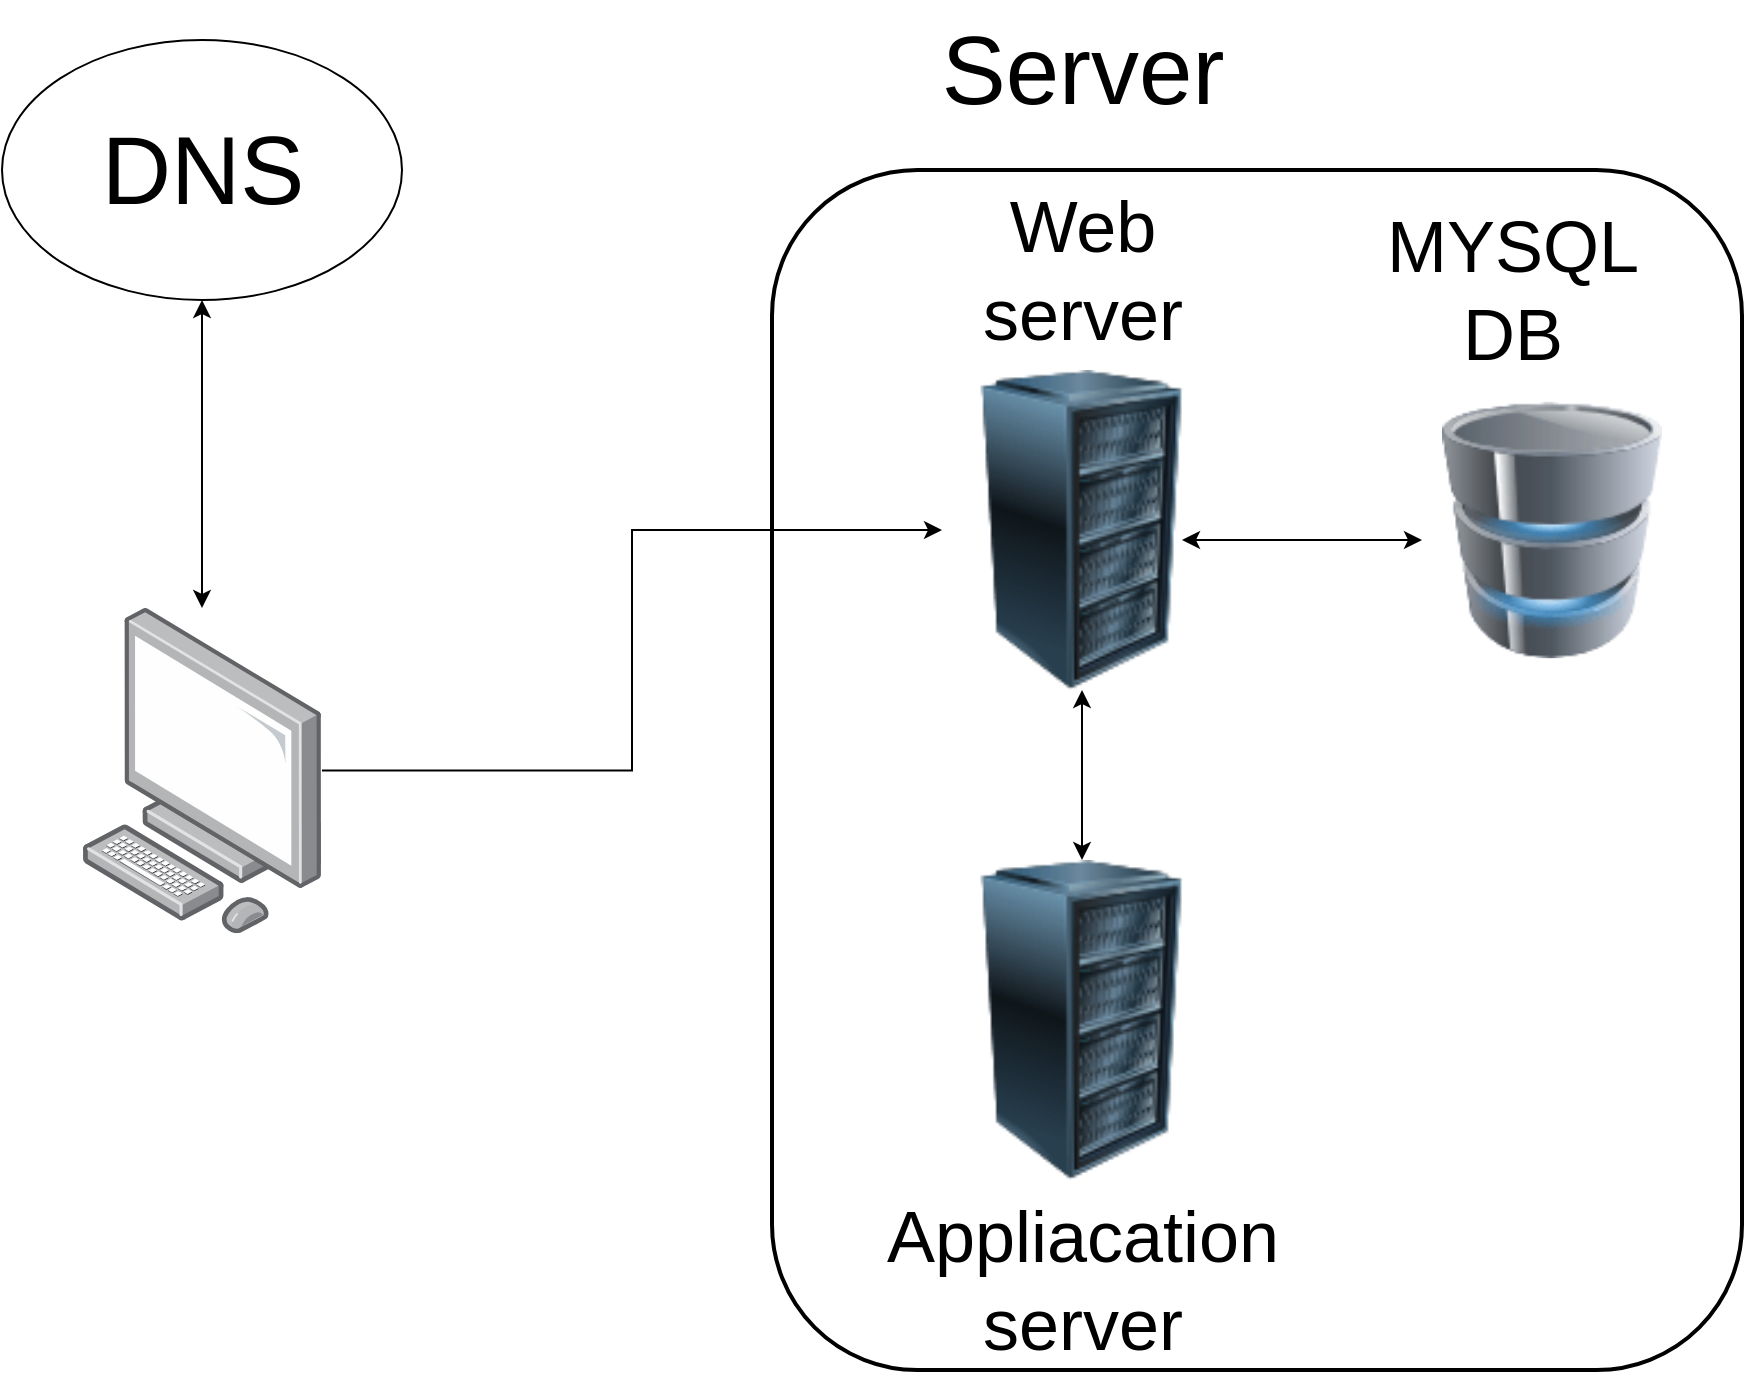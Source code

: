 <mxfile version="21.7.2" type="github">
  <diagram name="Page-1" id="822b0af5-4adb-64df-f703-e8dfc1f81529">
    <mxGraphModel dx="2200" dy="1195" grid="1" gridSize="10" guides="1" tooltips="1" connect="1" arrows="1" fold="1" page="1" pageScale="1" pageWidth="1100" pageHeight="850" background="none" math="0" shadow="0">
      <root>
        <mxCell id="0" />
        <mxCell id="1" parent="0" />
        <mxCell id="t5K60pOXcwjWEz2N4Qyh-13" style="edgeStyle=orthogonalEdgeStyle;rounded=0;orthogonalLoop=1;jettySize=auto;html=1;entryX=0;entryY=0.5;entryDx=0;entryDy=0;" edge="1" parent="1" source="t5K60pOXcwjWEz2N4Qyh-1" target="t5K60pOXcwjWEz2N4Qyh-2">
          <mxGeometry relative="1" as="geometry" />
        </mxCell>
        <mxCell id="t5K60pOXcwjWEz2N4Qyh-1" value="" style="image;points=[];aspect=fixed;html=1;align=center;shadow=0;dashed=0;image=img/lib/allied_telesis/computer_and_terminals/Personal_Computer.svg;" vertex="1" parent="1">
          <mxGeometry x="50" y="344" width="120" height="162.63" as="geometry" />
        </mxCell>
        <mxCell id="t5K60pOXcwjWEz2N4Qyh-2" value="" style="image;html=1;image=img/lib/clip_art/computers/Server_Rack_128x128.png" vertex="1" parent="1">
          <mxGeometry x="480" y="225" width="140" height="160" as="geometry" />
        </mxCell>
        <mxCell id="t5K60pOXcwjWEz2N4Qyh-4" value="" style="image;html=1;image=img/lib/clip_art/computers/Server_Rack_128x128.png" vertex="1" parent="1">
          <mxGeometry x="480" y="470" width="140" height="160" as="geometry" />
        </mxCell>
        <mxCell id="t5K60pOXcwjWEz2N4Qyh-5" value="" style="rounded=1;whiteSpace=wrap;html=1;fillColor=none;strokeColor=#000000;strokeWidth=2;" vertex="1" parent="1">
          <mxGeometry x="395" y="125" width="485" height="600" as="geometry" />
        </mxCell>
        <mxCell id="t5K60pOXcwjWEz2N4Qyh-6" value="" style="ellipse;whiteSpace=wrap;html=1;" vertex="1" parent="1">
          <mxGeometry x="10" y="60" width="200" height="130" as="geometry" />
        </mxCell>
        <mxCell id="t5K60pOXcwjWEz2N4Qyh-7" value="&lt;font style=&quot;font-size: 48px;&quot;&gt;Server&lt;/font&gt;" style="text;html=1;align=center;verticalAlign=middle;resizable=0;points=[];autosize=1;strokeColor=none;fillColor=none;" vertex="1" parent="1">
          <mxGeometry x="470" y="40" width="160" height="70" as="geometry" />
        </mxCell>
        <mxCell id="t5K60pOXcwjWEz2N4Qyh-9" value="&lt;font style=&quot;&quot;&gt;&lt;font style=&quot;font-size: 36px;&quot;&gt;Web&lt;br&gt;server&lt;/font&gt;&lt;br&gt;&lt;/font&gt;" style="text;html=1;align=center;verticalAlign=middle;resizable=0;points=[];autosize=1;strokeColor=none;fillColor=none;" vertex="1" parent="1">
          <mxGeometry x="490" y="125" width="120" height="100" as="geometry" />
        </mxCell>
        <mxCell id="t5K60pOXcwjWEz2N4Qyh-10" value="&lt;font style=&quot;&quot;&gt;&lt;font style=&quot;font-size: 36px;&quot;&gt;Appliacation&lt;br&gt;server&lt;/font&gt;&lt;br&gt;&lt;/font&gt;" style="text;html=1;align=center;verticalAlign=middle;resizable=0;points=[];autosize=1;strokeColor=none;fillColor=none;" vertex="1" parent="1">
          <mxGeometry x="440" y="630" width="220" height="100" as="geometry" />
        </mxCell>
        <mxCell id="t5K60pOXcwjWEz2N4Qyh-15" value="" style="endArrow=classic;startArrow=classic;html=1;rounded=0;" edge="1" parent="1" target="t5K60pOXcwjWEz2N4Qyh-2">
          <mxGeometry width="50" height="50" relative="1" as="geometry">
            <mxPoint x="550" y="470" as="sourcePoint" />
            <mxPoint x="600" y="420" as="targetPoint" />
          </mxGeometry>
        </mxCell>
        <mxCell id="t5K60pOXcwjWEz2N4Qyh-16" value="" style="endArrow=classic;startArrow=classic;html=1;rounded=0;entryX=0.5;entryY=1;entryDx=0;entryDy=0;" edge="1" parent="1" source="t5K60pOXcwjWEz2N4Qyh-1" target="t5K60pOXcwjWEz2N4Qyh-6">
          <mxGeometry width="50" height="50" relative="1" as="geometry">
            <mxPoint x="109.47" y="347.5" as="sourcePoint" />
            <mxPoint x="109.47" y="262.5" as="targetPoint" />
          </mxGeometry>
        </mxCell>
        <mxCell id="t5K60pOXcwjWEz2N4Qyh-17" value="&lt;font style=&quot;font-size: 48px;&quot;&gt;DNS&lt;/font&gt;" style="text;html=1;align=center;verticalAlign=middle;resizable=0;points=[];autosize=1;strokeColor=none;fillColor=none;" vertex="1" parent="1">
          <mxGeometry x="50" y="90" width="120" height="70" as="geometry" />
        </mxCell>
        <mxCell id="t5K60pOXcwjWEz2N4Qyh-18" value="" style="image;html=1;image=img/lib/clip_art/computers/Database_128x128.png" vertex="1" parent="1">
          <mxGeometry x="730" y="218" width="110" height="174" as="geometry" />
        </mxCell>
        <mxCell id="t5K60pOXcwjWEz2N4Qyh-19" value="&lt;font style=&quot;&quot;&gt;&lt;span style=&quot;font-size: 36px;&quot;&gt;MYSQL&lt;br&gt;DB&lt;/span&gt;&lt;br&gt;&lt;/font&gt;" style="text;html=1;align=center;verticalAlign=middle;resizable=0;points=[];autosize=1;strokeColor=none;fillColor=none;" vertex="1" parent="1">
          <mxGeometry x="690" y="135" width="150" height="100" as="geometry" />
        </mxCell>
        <mxCell id="t5K60pOXcwjWEz2N4Qyh-21" value="" style="endArrow=classic;startArrow=classic;html=1;rounded=0;" edge="1" parent="1">
          <mxGeometry width="50" height="50" relative="1" as="geometry">
            <mxPoint x="600" y="310" as="sourcePoint" />
            <mxPoint x="720" y="310" as="targetPoint" />
          </mxGeometry>
        </mxCell>
      </root>
    </mxGraphModel>
  </diagram>
</mxfile>
